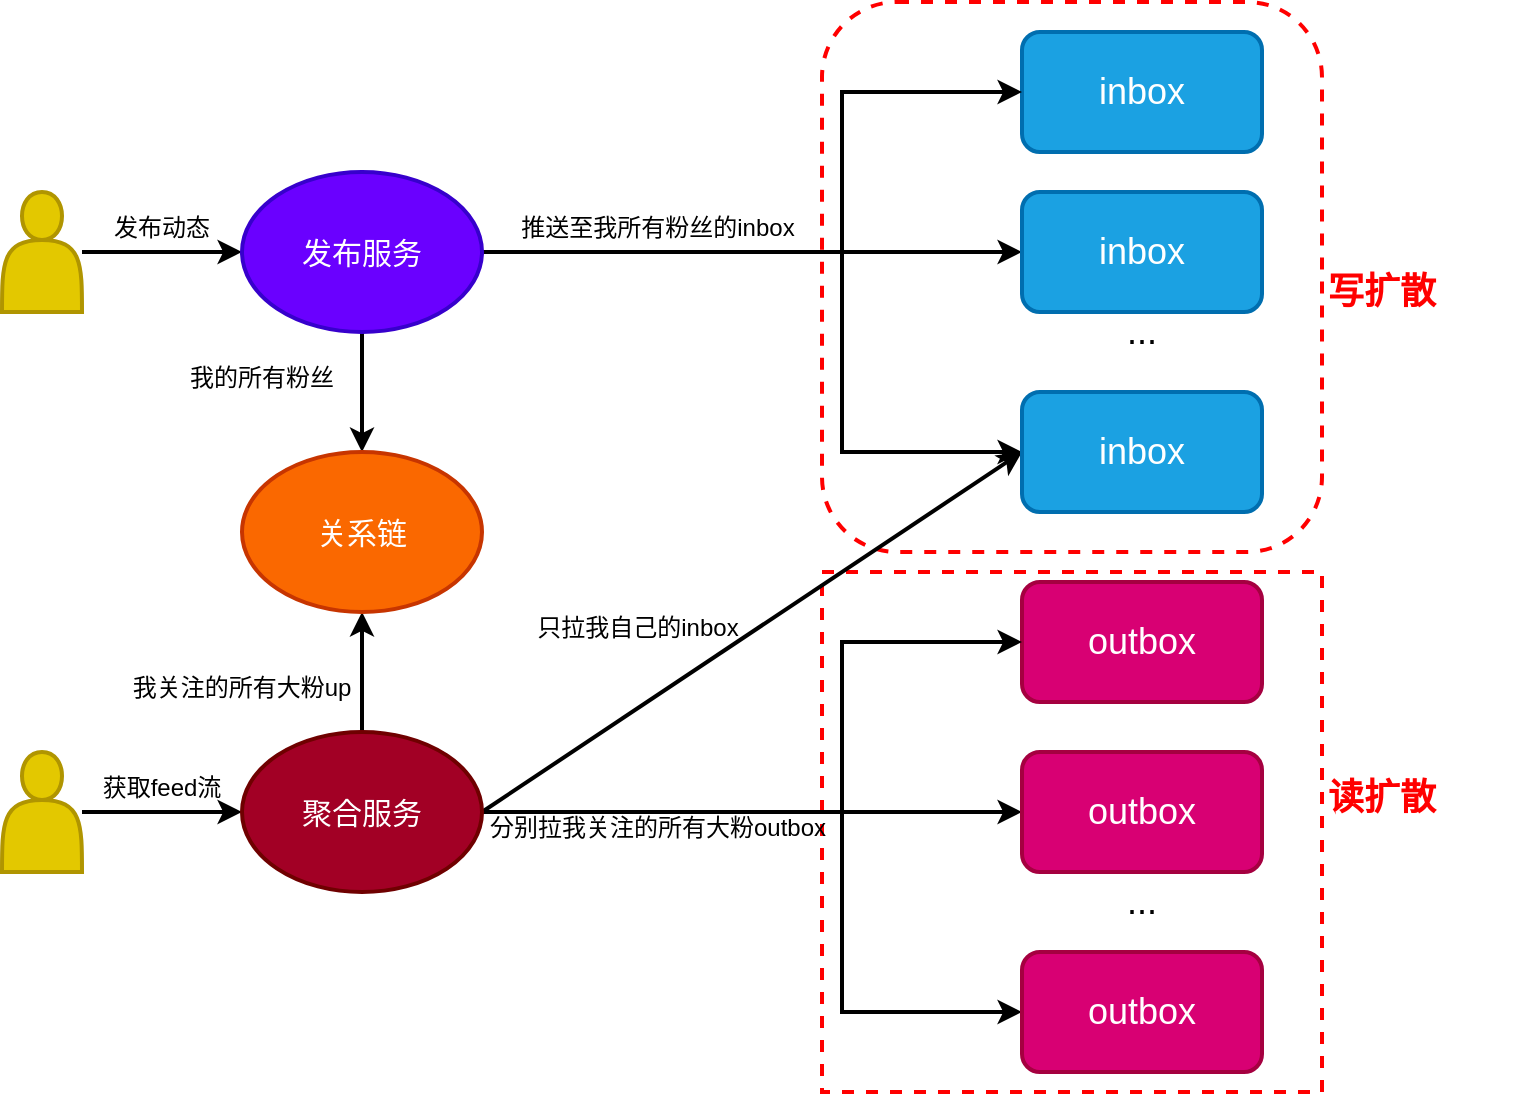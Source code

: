 <mxfile version="21.1.5" type="github">
  <diagram name="第 1 页" id="T4l5YdtfBi07WJmN0s0r">
    <mxGraphModel dx="1434" dy="796" grid="1" gridSize="10" guides="1" tooltips="1" connect="1" arrows="1" fold="1" page="1" pageScale="1" pageWidth="827" pageHeight="1169" math="0" shadow="0">
      <root>
        <mxCell id="0" />
        <mxCell id="1" parent="0" />
        <mxCell id="iXR9tIZSC_QS2gOpMHgQ-4" value="" style="rounded=0;whiteSpace=wrap;html=1;dashed=1;strokeWidth=2;strokeColor=#FF0000;" vertex="1" parent="1">
          <mxGeometry x="470" y="290" width="250" height="260" as="geometry" />
        </mxCell>
        <mxCell id="iXR9tIZSC_QS2gOpMHgQ-1" value="" style="rounded=1;whiteSpace=wrap;html=1;strokeWidth=2;dashed=1;strokeColor=#ff0000;" vertex="1" parent="1">
          <mxGeometry x="470" y="5" width="250" height="275" as="geometry" />
        </mxCell>
        <mxCell id="dN75JIiPyu12IOEwJFPf-1" value="&lt;font style=&quot;font-size: 18px;&quot;&gt;outbox&lt;/font&gt;" style="rounded=1;whiteSpace=wrap;html=1;strokeWidth=2;fillColor=#d80073;fontColor=#ffffff;strokeColor=#A50040;" parent="1" vertex="1">
          <mxGeometry x="570" y="295" width="120" height="60" as="geometry" />
        </mxCell>
        <mxCell id="dN75JIiPyu12IOEwJFPf-2" value="&lt;font style=&quot;font-size: 18px;&quot;&gt;inbox&lt;/font&gt;" style="rounded=1;whiteSpace=wrap;html=1;strokeWidth=2;fillColor=#1ba1e2;fontColor=#ffffff;strokeColor=#006EAF;" parent="1" vertex="1">
          <mxGeometry x="570" y="20" width="120" height="60" as="geometry" />
        </mxCell>
        <mxCell id="dN75JIiPyu12IOEwJFPf-27" style="edgeStyle=orthogonalEdgeStyle;rounded=0;orthogonalLoop=1;jettySize=auto;html=1;entryX=0;entryY=0.5;entryDx=0;entryDy=0;strokeWidth=2;" parent="1" source="dN75JIiPyu12IOEwJFPf-3" target="dN75JIiPyu12IOEwJFPf-6" edge="1">
          <mxGeometry relative="1" as="geometry" />
        </mxCell>
        <mxCell id="dN75JIiPyu12IOEwJFPf-3" value="" style="shape=actor;whiteSpace=wrap;html=1;strokeWidth=2;fillColor=#e3c800;fontColor=#000000;strokeColor=#B09500;" parent="1" vertex="1">
          <mxGeometry x="60" y="100" width="40" height="60" as="geometry" />
        </mxCell>
        <mxCell id="dN75JIiPyu12IOEwJFPf-41" style="edgeStyle=orthogonalEdgeStyle;rounded=0;orthogonalLoop=1;jettySize=auto;html=1;entryX=0;entryY=0.5;entryDx=0;entryDy=0;strokeWidth=2;" parent="1" source="dN75JIiPyu12IOEwJFPf-4" target="dN75JIiPyu12IOEwJFPf-7" edge="1">
          <mxGeometry relative="1" as="geometry" />
        </mxCell>
        <mxCell id="dN75JIiPyu12IOEwJFPf-4" value="" style="shape=actor;whiteSpace=wrap;html=1;strokeWidth=2;fillColor=#e3c800;fontColor=#000000;strokeColor=#B09500;" parent="1" vertex="1">
          <mxGeometry x="60" y="380" width="40" height="60" as="geometry" />
        </mxCell>
        <mxCell id="dN75JIiPyu12IOEwJFPf-18" style="edgeStyle=orthogonalEdgeStyle;rounded=0;orthogonalLoop=1;jettySize=auto;html=1;strokeWidth=2;" parent="1" source="dN75JIiPyu12IOEwJFPf-6" target="dN75JIiPyu12IOEwJFPf-8" edge="1">
          <mxGeometry relative="1" as="geometry">
            <Array as="points">
              <mxPoint x="240" y="220" />
              <mxPoint x="240" y="220" />
            </Array>
          </mxGeometry>
        </mxCell>
        <mxCell id="dN75JIiPyu12IOEwJFPf-29" style="edgeStyle=orthogonalEdgeStyle;rounded=0;orthogonalLoop=1;jettySize=auto;html=1;entryX=0;entryY=0.5;entryDx=0;entryDy=0;strokeWidth=2;" parent="1" source="dN75JIiPyu12IOEwJFPf-6" target="dN75JIiPyu12IOEwJFPf-2" edge="1">
          <mxGeometry relative="1" as="geometry">
            <Array as="points">
              <mxPoint x="480" y="130" />
              <mxPoint x="480" y="50" />
            </Array>
          </mxGeometry>
        </mxCell>
        <mxCell id="dN75JIiPyu12IOEwJFPf-30" style="edgeStyle=orthogonalEdgeStyle;rounded=0;orthogonalLoop=1;jettySize=auto;html=1;entryX=0;entryY=0.5;entryDx=0;entryDy=0;strokeWidth=2;" parent="1" source="dN75JIiPyu12IOEwJFPf-6" target="dN75JIiPyu12IOEwJFPf-13" edge="1">
          <mxGeometry relative="1" as="geometry" />
        </mxCell>
        <mxCell id="dN75JIiPyu12IOEwJFPf-31" style="edgeStyle=orthogonalEdgeStyle;rounded=0;orthogonalLoop=1;jettySize=auto;html=1;entryX=0;entryY=0.5;entryDx=0;entryDy=0;strokeWidth=2;" parent="1" target="dN75JIiPyu12IOEwJFPf-14" edge="1">
          <mxGeometry relative="1" as="geometry">
            <mxPoint x="310" y="130" as="sourcePoint" />
            <Array as="points">
              <mxPoint x="480" y="130" />
              <mxPoint x="480" y="230" />
            </Array>
          </mxGeometry>
        </mxCell>
        <mxCell id="dN75JIiPyu12IOEwJFPf-6" value="&lt;span style=&quot;font-size: 15px;&quot;&gt;发布服务&lt;/span&gt;" style="ellipse;whiteSpace=wrap;html=1;strokeWidth=2;fillColor=#6a00ff;fontColor=#ffffff;strokeColor=#3700CC;" parent="1" vertex="1">
          <mxGeometry x="180" y="90" width="120" height="80" as="geometry" />
        </mxCell>
        <mxCell id="dN75JIiPyu12IOEwJFPf-17" style="edgeStyle=orthogonalEdgeStyle;rounded=0;orthogonalLoop=1;jettySize=auto;html=1;strokeWidth=2;" parent="1" source="dN75JIiPyu12IOEwJFPf-7" target="dN75JIiPyu12IOEwJFPf-8" edge="1">
          <mxGeometry relative="1" as="geometry">
            <Array as="points">
              <mxPoint x="240" y="320" />
              <mxPoint x="240" y="320" />
            </Array>
          </mxGeometry>
        </mxCell>
        <mxCell id="dN75JIiPyu12IOEwJFPf-34" style="edgeStyle=orthogonalEdgeStyle;rounded=0;orthogonalLoop=1;jettySize=auto;html=1;entryX=0;entryY=0.5;entryDx=0;entryDy=0;strokeWidth=2;" parent="1" source="dN75JIiPyu12IOEwJFPf-7" target="dN75JIiPyu12IOEwJFPf-10" edge="1">
          <mxGeometry relative="1" as="geometry" />
        </mxCell>
        <mxCell id="dN75JIiPyu12IOEwJFPf-36" style="edgeStyle=orthogonalEdgeStyle;rounded=0;orthogonalLoop=1;jettySize=auto;html=1;entryX=0;entryY=0.5;entryDx=0;entryDy=0;strokeWidth=2;" parent="1" source="dN75JIiPyu12IOEwJFPf-7" target="dN75JIiPyu12IOEwJFPf-11" edge="1">
          <mxGeometry relative="1" as="geometry">
            <Array as="points">
              <mxPoint x="480" y="410" />
              <mxPoint x="480" y="510" />
            </Array>
          </mxGeometry>
        </mxCell>
        <mxCell id="dN75JIiPyu12IOEwJFPf-38" style="rounded=0;orthogonalLoop=1;jettySize=auto;html=1;exitX=1;exitY=0.5;exitDx=0;exitDy=0;entryX=0;entryY=0.5;entryDx=0;entryDy=0;strokeWidth=2;" parent="1" source="dN75JIiPyu12IOEwJFPf-7" target="dN75JIiPyu12IOEwJFPf-14" edge="1">
          <mxGeometry relative="1" as="geometry" />
        </mxCell>
        <mxCell id="dN75JIiPyu12IOEwJFPf-45" style="edgeStyle=orthogonalEdgeStyle;rounded=0;orthogonalLoop=1;jettySize=auto;html=1;entryX=0;entryY=0.5;entryDx=0;entryDy=0;strokeWidth=2;" parent="1" source="dN75JIiPyu12IOEwJFPf-7" target="dN75JIiPyu12IOEwJFPf-1" edge="1">
          <mxGeometry relative="1" as="geometry">
            <Array as="points">
              <mxPoint x="480" y="410" />
              <mxPoint x="480" y="325" />
            </Array>
          </mxGeometry>
        </mxCell>
        <mxCell id="dN75JIiPyu12IOEwJFPf-7" value="&lt;font style=&quot;font-size: 15px;&quot;&gt;聚合服务&lt;/font&gt;" style="ellipse;whiteSpace=wrap;html=1;strokeWidth=2;fillColor=#a20025;fontColor=#ffffff;strokeColor=#6F0000;" parent="1" vertex="1">
          <mxGeometry x="180" y="370" width="120" height="80" as="geometry" />
        </mxCell>
        <mxCell id="dN75JIiPyu12IOEwJFPf-8" value="&lt;font color=&quot;#ffffff&quot; style=&quot;font-size: 15px;&quot;&gt;关系链&lt;/font&gt;" style="ellipse;whiteSpace=wrap;html=1;strokeWidth=2;fillColor=#fa6800;fontColor=#000000;strokeColor=#C73500;" parent="1" vertex="1">
          <mxGeometry x="180" y="230" width="120" height="80" as="geometry" />
        </mxCell>
        <mxCell id="dN75JIiPyu12IOEwJFPf-10" value="&lt;font style=&quot;font-size: 18px;&quot;&gt;outbox&lt;/font&gt;" style="rounded=1;whiteSpace=wrap;html=1;strokeWidth=2;fillColor=#d80073;fontColor=#ffffff;strokeColor=#A50040;" parent="1" vertex="1">
          <mxGeometry x="570" y="380" width="120" height="60" as="geometry" />
        </mxCell>
        <mxCell id="dN75JIiPyu12IOEwJFPf-11" value="&lt;font style=&quot;font-size: 18px;&quot;&gt;outbox&lt;/font&gt;" style="rounded=1;whiteSpace=wrap;html=1;strokeWidth=2;fillColor=#d80073;fontColor=#ffffff;strokeColor=#A50040;" parent="1" vertex="1">
          <mxGeometry x="570" y="480" width="120" height="60" as="geometry" />
        </mxCell>
        <mxCell id="dN75JIiPyu12IOEwJFPf-13" value="&lt;font style=&quot;font-size: 18px;&quot;&gt;inbox&lt;/font&gt;" style="rounded=1;whiteSpace=wrap;html=1;strokeWidth=2;fillColor=#1ba1e2;fontColor=#ffffff;strokeColor=#006EAF;" parent="1" vertex="1">
          <mxGeometry x="570" y="100" width="120" height="60" as="geometry" />
        </mxCell>
        <mxCell id="dN75JIiPyu12IOEwJFPf-14" value="&lt;font style=&quot;font-size: 18px;&quot;&gt;inbox&lt;/font&gt;" style="rounded=1;whiteSpace=wrap;html=1;strokeWidth=2;fillColor=#1ba1e2;fontColor=#ffffff;strokeColor=#006EAF;" parent="1" vertex="1">
          <mxGeometry x="570" y="200" width="120" height="60" as="geometry" />
        </mxCell>
        <mxCell id="dN75JIiPyu12IOEwJFPf-16" value="我关注的所有大粉up" style="text;strokeColor=none;align=center;fillColor=none;html=1;verticalAlign=middle;whiteSpace=wrap;rounded=0;" parent="1" vertex="1">
          <mxGeometry x="120" y="340" width="120" height="15" as="geometry" />
        </mxCell>
        <mxCell id="dN75JIiPyu12IOEwJFPf-19" value="我的所有粉丝" style="text;strokeColor=none;align=center;fillColor=none;html=1;verticalAlign=middle;whiteSpace=wrap;rounded=0;" parent="1" vertex="1">
          <mxGeometry x="130" y="185" width="120" height="15" as="geometry" />
        </mxCell>
        <mxCell id="dN75JIiPyu12IOEwJFPf-23" value="&lt;font style=&quot;font-size: 18px;&quot;&gt;...&lt;/font&gt;" style="text;strokeColor=none;align=center;fillColor=none;html=1;verticalAlign=middle;whiteSpace=wrap;rounded=0;" parent="1" vertex="1">
          <mxGeometry x="615" y="155" width="30" height="30" as="geometry" />
        </mxCell>
        <mxCell id="dN75JIiPyu12IOEwJFPf-24" value="推送至我所有粉丝的inbox" style="text;strokeColor=none;align=center;fillColor=none;html=1;verticalAlign=middle;whiteSpace=wrap;rounded=0;" parent="1" vertex="1">
          <mxGeometry x="318" y="110" width="140" height="15" as="geometry" />
        </mxCell>
        <mxCell id="dN75JIiPyu12IOEwJFPf-26" value="&lt;font style=&quot;font-size: 18px;&quot;&gt;...&lt;/font&gt;" style="text;strokeColor=none;align=center;fillColor=none;html=1;verticalAlign=middle;whiteSpace=wrap;rounded=0;" parent="1" vertex="1">
          <mxGeometry x="615" y="440" width="30" height="30" as="geometry" />
        </mxCell>
        <mxCell id="dN75JIiPyu12IOEwJFPf-28" value="发布动态" style="text;strokeColor=none;align=center;fillColor=none;html=1;verticalAlign=middle;whiteSpace=wrap;rounded=0;" parent="1" vertex="1">
          <mxGeometry x="80" y="110" width="120" height="15" as="geometry" />
        </mxCell>
        <mxCell id="dN75JIiPyu12IOEwJFPf-35" style="edgeStyle=orthogonalEdgeStyle;rounded=0;orthogonalLoop=1;jettySize=auto;html=1;exitX=0.5;exitY=1;exitDx=0;exitDy=0;" parent="1" source="dN75JIiPyu12IOEwJFPf-11" target="dN75JIiPyu12IOEwJFPf-11" edge="1">
          <mxGeometry relative="1" as="geometry" />
        </mxCell>
        <mxCell id="dN75JIiPyu12IOEwJFPf-37" value="分别拉我关注的所有大粉outbox" style="text;strokeColor=none;align=center;fillColor=none;html=1;verticalAlign=middle;whiteSpace=wrap;rounded=0;" parent="1" vertex="1">
          <mxGeometry x="290" y="410" width="196" height="15" as="geometry" />
        </mxCell>
        <mxCell id="dN75JIiPyu12IOEwJFPf-46" value="只拉我自己的inbox" style="text;strokeColor=none;align=center;fillColor=none;html=1;verticalAlign=middle;whiteSpace=wrap;rounded=0;" parent="1" vertex="1">
          <mxGeometry x="280" y="310" width="196" height="15" as="geometry" />
        </mxCell>
        <mxCell id="dN75JIiPyu12IOEwJFPf-47" value="获取feed流" style="text;strokeColor=none;align=center;fillColor=none;html=1;verticalAlign=middle;whiteSpace=wrap;rounded=0;" parent="1" vertex="1">
          <mxGeometry x="80" y="390" width="120" height="15" as="geometry" />
        </mxCell>
        <mxCell id="dN75JIiPyu12IOEwJFPf-48" style="edgeStyle=orthogonalEdgeStyle;rounded=0;orthogonalLoop=1;jettySize=auto;html=1;exitX=0.5;exitY=1;exitDx=0;exitDy=0;" parent="1" source="dN75JIiPyu12IOEwJFPf-47" target="dN75JIiPyu12IOEwJFPf-47" edge="1">
          <mxGeometry relative="1" as="geometry" />
        </mxCell>
        <mxCell id="dN75JIiPyu12IOEwJFPf-49" style="edgeStyle=orthogonalEdgeStyle;rounded=0;orthogonalLoop=1;jettySize=auto;html=1;exitX=0.5;exitY=1;exitDx=0;exitDy=0;" parent="1" source="dN75JIiPyu12IOEwJFPf-47" target="dN75JIiPyu12IOEwJFPf-47" edge="1">
          <mxGeometry relative="1" as="geometry" />
        </mxCell>
        <mxCell id="iXR9tIZSC_QS2gOpMHgQ-5" value="&lt;font color=&quot;#ff0000&quot; style=&quot;font-size: 18px;&quot;&gt;&lt;b&gt;写扩散&lt;/b&gt;&lt;/font&gt;" style="text;strokeColor=none;align=center;fillColor=none;html=1;verticalAlign=middle;whiteSpace=wrap;rounded=0;" vertex="1" parent="1">
          <mxGeometry x="680" y="145" width="140" height="10" as="geometry" />
        </mxCell>
        <mxCell id="iXR9tIZSC_QS2gOpMHgQ-6" value="&lt;font color=&quot;#ff0000&quot; style=&quot;font-size: 18px;&quot;&gt;&lt;b&gt;读扩散&lt;/b&gt;&lt;/font&gt;" style="text;strokeColor=none;align=center;fillColor=none;html=1;verticalAlign=middle;whiteSpace=wrap;rounded=0;" vertex="1" parent="1">
          <mxGeometry x="680" y="395" width="140" height="15" as="geometry" />
        </mxCell>
      </root>
    </mxGraphModel>
  </diagram>
</mxfile>
